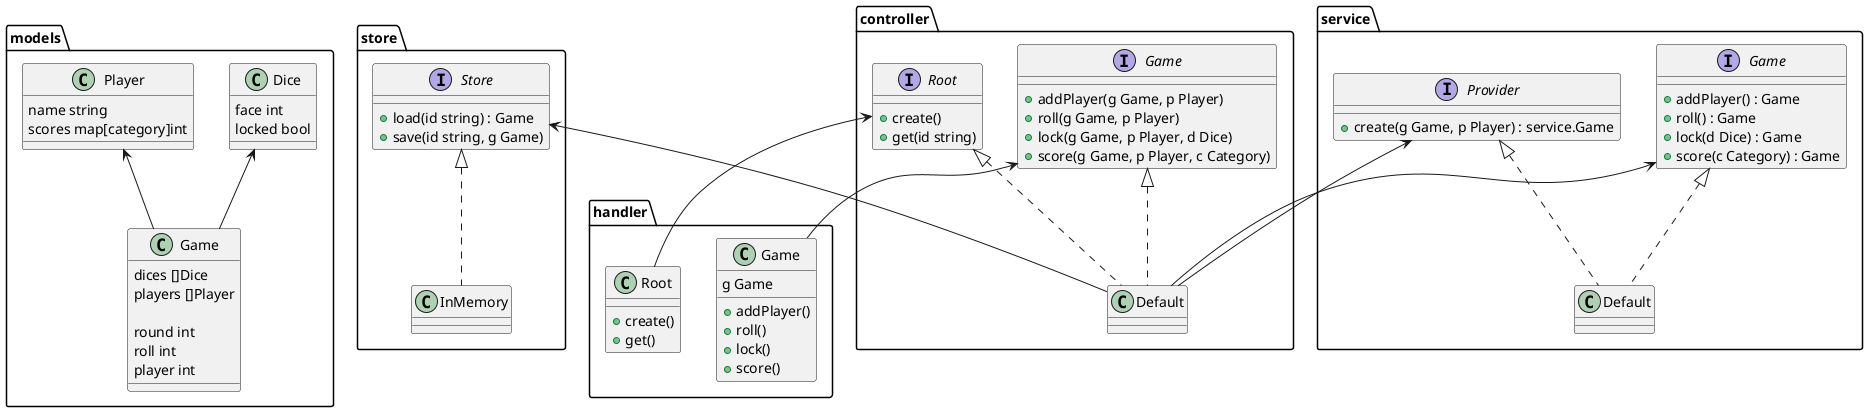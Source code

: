 @startuml
package models {
  Class models.Game {
    dices []Dice
    players []Player

    round int
    roll int
    player int
  }

  Class Dice {
    face int
    locked bool
  }

  Class Player {
    name string
    scores map[category]int
  }

  Dice <-- models.Game
  Player <-- models.Game
}

package store {
  Interface Store {
    + load(id string) : Game
    + save(id string, g Game)
  }

  Class InMemory

  Store <|.. InMemory
}

package service {
  Interface service.Game {
    + addPlayer() : Game
    + roll() : Game
    + lock(d Dice) : Game
    + score(c Category) : Game
  }

  Interface Provider {
    + create(g Game, p Player) : service.Game
  }

  Class service.Default

  Provider <|.. service.Default
  service.Game <|.. service.Default
}

Provider <-- controller.Default
service.Game <-- controller.Default
Store <-- controller.Default

package controller {
  Interface controller.Game {
    + addPlayer(g Game, p Player)
    + roll(g Game, p Player)
    + lock(g Game, p Player, d Dice)
    + score(g Game, p Player, c Category)
  }

  Interface controller.Root {
    + create()
    + get(id string)
  }

  Class controller.Default

  controller.Game <|.. controller.Default
  controller.Root <|.. controller.Default
}

controller.Root <-- handler.Root
controller.Game <-- handler.Game

package handler {
  Class handler.Root {
    + create()
    + get()
  }

  Class handler.Game {
    g Game
    + addPlayer()
    + roll()
    + lock()
    + score()
  }
}
@enduml
